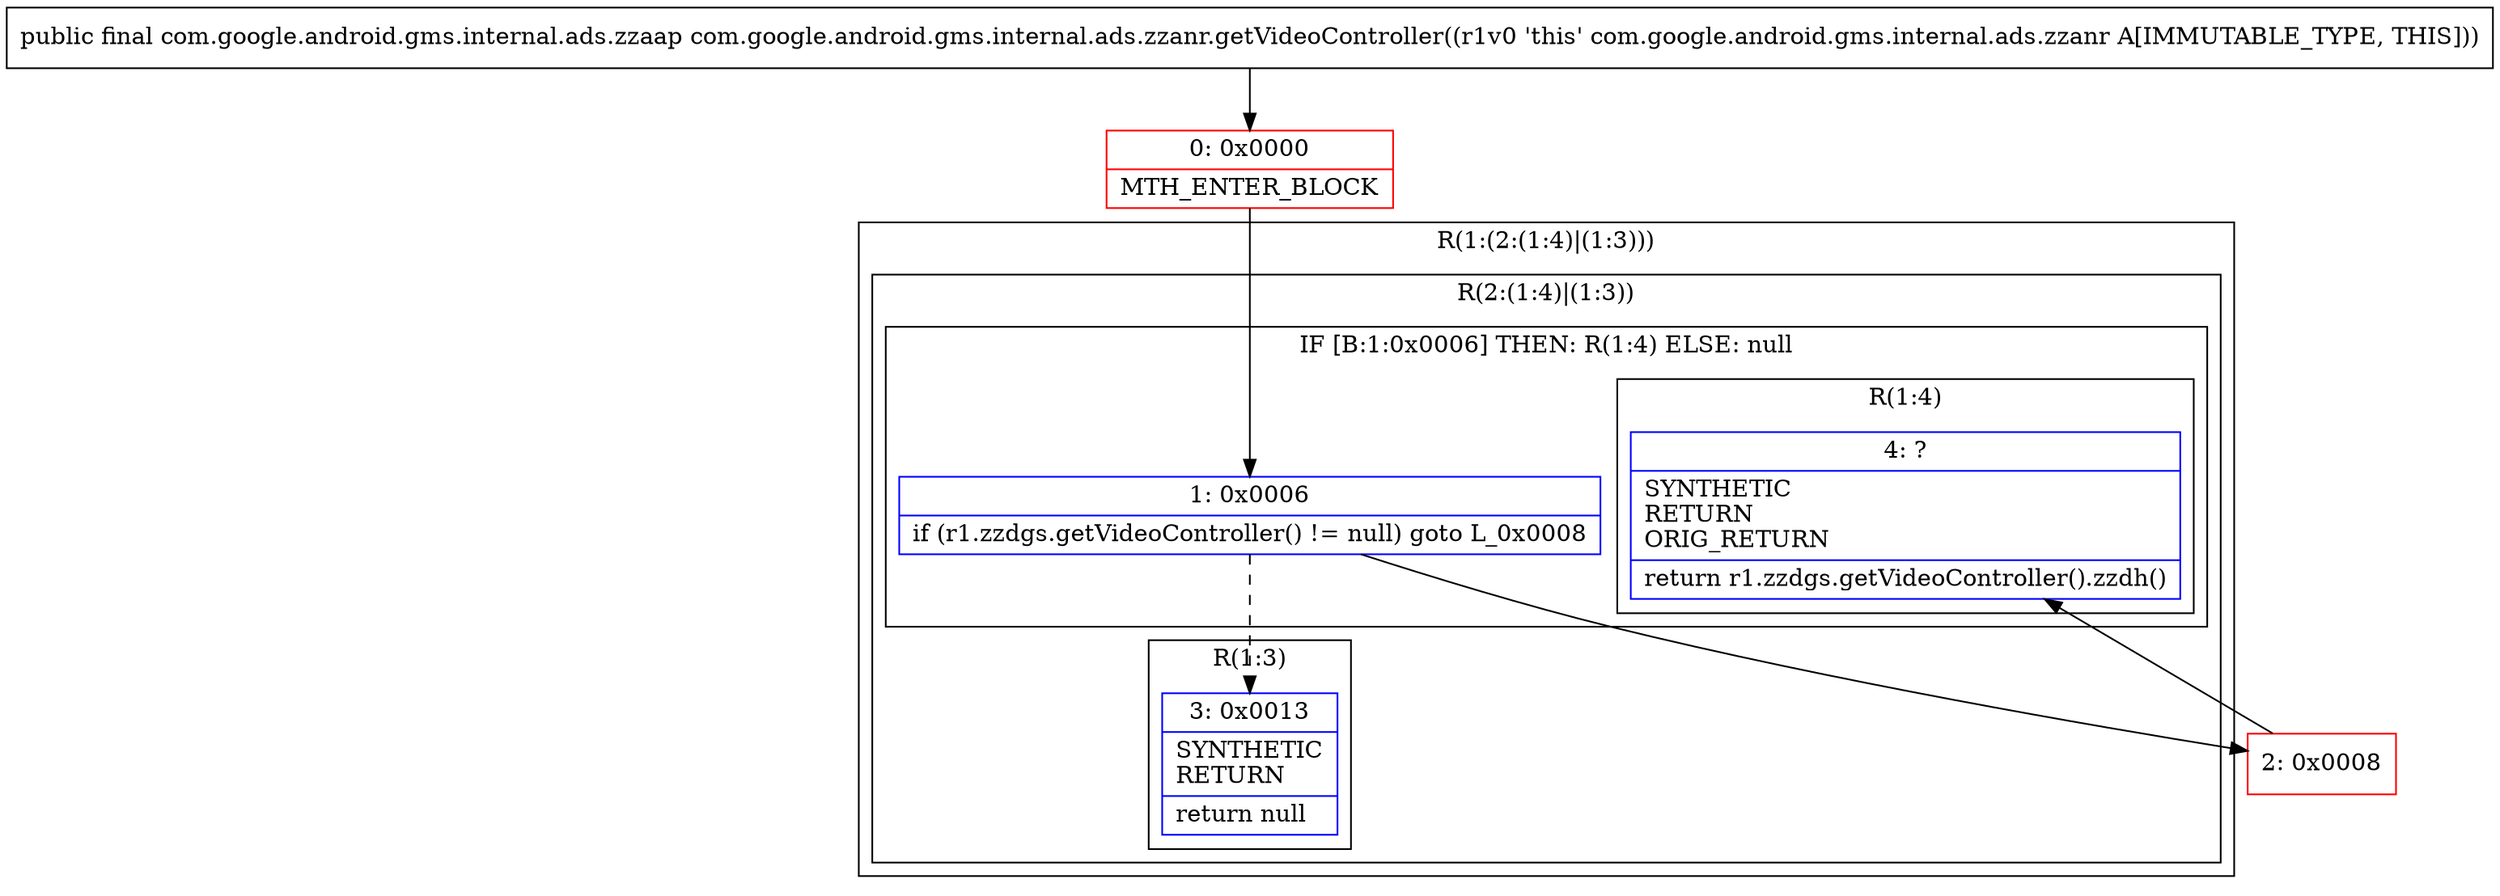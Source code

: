 digraph "CFG forcom.google.android.gms.internal.ads.zzanr.getVideoController()Lcom\/google\/android\/gms\/internal\/ads\/zzaap;" {
subgraph cluster_Region_1052278400 {
label = "R(1:(2:(1:4)|(1:3)))";
node [shape=record,color=blue];
subgraph cluster_Region_1680274930 {
label = "R(2:(1:4)|(1:3))";
node [shape=record,color=blue];
subgraph cluster_IfRegion_1103193810 {
label = "IF [B:1:0x0006] THEN: R(1:4) ELSE: null";
node [shape=record,color=blue];
Node_1 [shape=record,label="{1\:\ 0x0006|if (r1.zzdgs.getVideoController() != null) goto L_0x0008\l}"];
subgraph cluster_Region_294387975 {
label = "R(1:4)";
node [shape=record,color=blue];
Node_4 [shape=record,label="{4\:\ ?|SYNTHETIC\lRETURN\lORIG_RETURN\l|return r1.zzdgs.getVideoController().zzdh()\l}"];
}
}
subgraph cluster_Region_1815945672 {
label = "R(1:3)";
node [shape=record,color=blue];
Node_3 [shape=record,label="{3\:\ 0x0013|SYNTHETIC\lRETURN\l|return null\l}"];
}
}
}
Node_0 [shape=record,color=red,label="{0\:\ 0x0000|MTH_ENTER_BLOCK\l}"];
Node_2 [shape=record,color=red,label="{2\:\ 0x0008}"];
MethodNode[shape=record,label="{public final com.google.android.gms.internal.ads.zzaap com.google.android.gms.internal.ads.zzanr.getVideoController((r1v0 'this' com.google.android.gms.internal.ads.zzanr A[IMMUTABLE_TYPE, THIS])) }"];
MethodNode -> Node_0;
Node_1 -> Node_2;
Node_1 -> Node_3[style=dashed];
Node_0 -> Node_1;
Node_2 -> Node_4;
}

